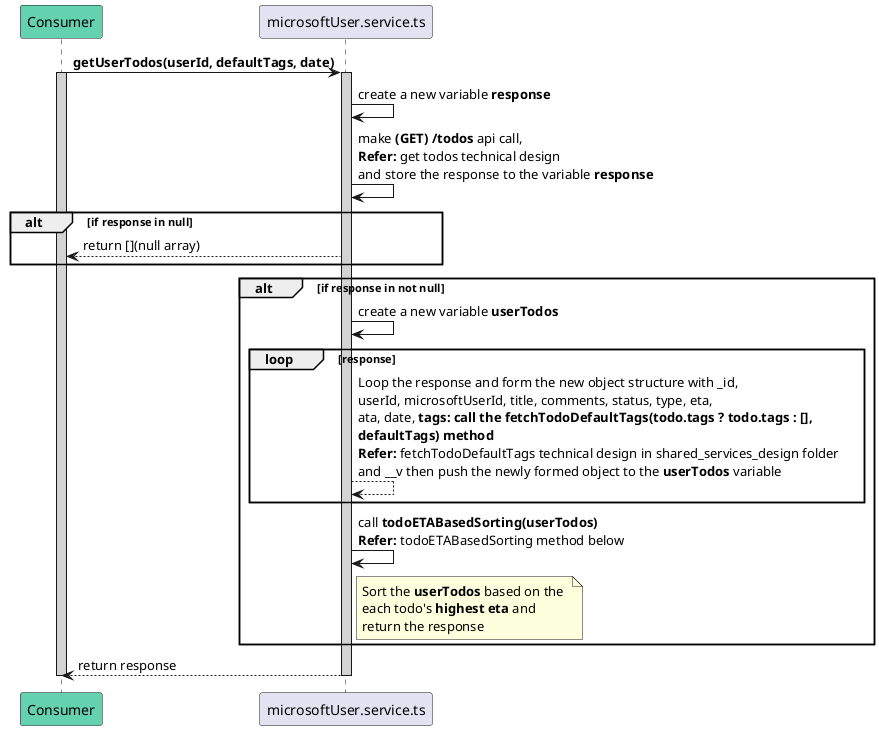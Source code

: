 @startuml getUserTodos
participant Consumer #64D1AF
participant microsoftUser.service.ts

Consumer -> microsoftUser.service.ts : **getUserTodos(userId, defaultTags, date)**
activate Consumer #D3D3D3
activate microsoftUser.service.ts #D3D3D3

microsoftUser.service.ts -> microsoftUser.service.ts : create a new variable **response**
microsoftUser.service.ts -> microsoftUser.service.ts : make **(GET)** **/todos** api call, \n**Refer:** get todos technical design \nand store the response to the variable **response**

    alt if response in null
        microsoftUser.service.ts --> Consumer : return [](null array)
    end
    
    alt if response in not null
        microsoftUser.service.ts -> microsoftUser.service.ts : create a new variable **userTodos**
        loop response
            microsoftUser.service.ts --> microsoftUser.service.ts : Loop the response and form the new object structure with _id, \nuserId, microsoftUserId, title, comments, status, type, eta, \nata, date, **tags: call the fetchTodoDefaultTags(todo.tags ? todo.tags : [],** \n**defaultTags) method** \n**Refer:** fetchTodoDefaultTags technical design in shared_services_design folder \nand __v then push the newly formed object to the **userTodos** variable
        end

        microsoftUser.service.ts -> microsoftUser.service.ts: call **todoETABasedSorting(userTodos)** \n**Refer:** todoETABasedSorting method below
        note right of microsoftUser.service.ts: Sort the **userTodos** based on the \neach todo's **highest eta** and \nreturn the response
    end
Consumer <-- microsoftUser.service.ts : return response
deactivate microsoftUser.service.ts
deactivate Consumer
@enduml
